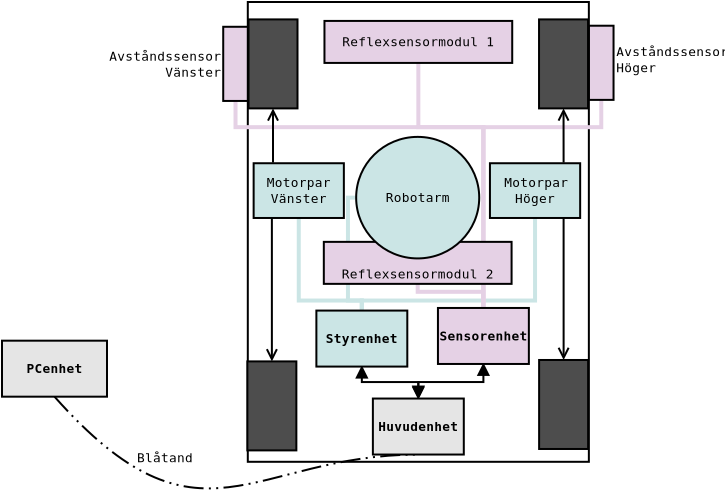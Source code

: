 <?xml version="1.0" encoding="UTF-8"?>
<dia:diagram xmlns:dia="http://www.lysator.liu.se/~alla/dia/">
  <dia:layer name="Background" visible="true" active="true">
    <dia:object type="Standard - Box" version="0" id="O0">
      <dia:attribute name="obj_pos">
        <dia:point val="22.275,2.704"/>
      </dia:attribute>
      <dia:attribute name="obj_bb">
        <dia:rectangle val="22.225,2.654;39.378,25.744"/>
      </dia:attribute>
      <dia:attribute name="elem_corner">
        <dia:point val="22.275,2.704"/>
      </dia:attribute>
      <dia:attribute name="elem_width">
        <dia:real val="17.053"/>
      </dia:attribute>
      <dia:attribute name="elem_height">
        <dia:real val="22.99"/>
      </dia:attribute>
      <dia:attribute name="show_background">
        <dia:boolean val="true"/>
      </dia:attribute>
    </dia:object>
    <dia:group>
      <dia:object type="Standard - ZigZagLine" version="1" id="O1">
        <dia:attribute name="obj_pos">
          <dia:point val="24.823,13.503"/>
        </dia:attribute>
        <dia:attribute name="obj_bb">
          <dia:rectangle val="24.723,13.403;28.077,18.233"/>
        </dia:attribute>
        <dia:attribute name="orth_points">
          <dia:point val="24.823,13.503"/>
          <dia:point val="24.823,17.631"/>
          <dia:point val="27.977,17.631"/>
          <dia:point val="27.977,18.133"/>
        </dia:attribute>
        <dia:attribute name="orth_orient">
          <dia:enum val="1"/>
          <dia:enum val="0"/>
          <dia:enum val="1"/>
        </dia:attribute>
        <dia:attribute name="autorouting">
          <dia:boolean val="false"/>
        </dia:attribute>
        <dia:attribute name="line_color">
          <dia:color val="#cbe5e5"/>
        </dia:attribute>
        <dia:attribute name="line_width">
          <dia:real val="0.2"/>
        </dia:attribute>
      </dia:object>
      <dia:object type="Standard - ZigZagLine" version="1" id="O2">
        <dia:attribute name="obj_pos">
          <dia:point val="27.693,12.487"/>
        </dia:attribute>
        <dia:attribute name="obj_bb">
          <dia:rectangle val="27.183,12.387;28.077,18.233"/>
        </dia:attribute>
        <dia:attribute name="orth_points">
          <dia:point val="27.693,12.487"/>
          <dia:point val="27.283,12.487"/>
          <dia:point val="27.283,17.631"/>
          <dia:point val="27.977,17.631"/>
          <dia:point val="27.977,18.133"/>
        </dia:attribute>
        <dia:attribute name="orth_orient">
          <dia:enum val="0"/>
          <dia:enum val="1"/>
          <dia:enum val="0"/>
          <dia:enum val="1"/>
        </dia:attribute>
        <dia:attribute name="autorouting">
          <dia:boolean val="false"/>
        </dia:attribute>
        <dia:attribute name="line_color">
          <dia:color val="#cbe5e5"/>
        </dia:attribute>
        <dia:attribute name="line_width">
          <dia:real val="0.2"/>
        </dia:attribute>
      </dia:object>
      <dia:object type="Standard - ZigZagLine" version="1" id="O3">
        <dia:attribute name="obj_pos">
          <dia:point val="36.637,13.503"/>
        </dia:attribute>
        <dia:attribute name="obj_bb">
          <dia:rectangle val="27.877,13.403;36.737,18.182"/>
        </dia:attribute>
        <dia:attribute name="orth_points">
          <dia:point val="36.637,13.503"/>
          <dia:point val="36.637,17.631"/>
          <dia:point val="27.977,17.631"/>
          <dia:point val="27.977,18.082"/>
        </dia:attribute>
        <dia:attribute name="orth_orient">
          <dia:enum val="1"/>
          <dia:enum val="0"/>
          <dia:enum val="1"/>
        </dia:attribute>
        <dia:attribute name="autorouting">
          <dia:boolean val="false"/>
        </dia:attribute>
        <dia:attribute name="line_color">
          <dia:color val="#cbe5e5"/>
        </dia:attribute>
        <dia:attribute name="line_width">
          <dia:real val="0.2"/>
        </dia:attribute>
      </dia:object>
    </dia:group>
    <dia:group>
      <dia:object type="Standard - ZigZagLine" version="1" id="O4">
        <dia:attribute name="obj_pos">
          <dia:point val="30.77,16.797"/>
        </dia:attribute>
        <dia:attribute name="obj_bb">
          <dia:rectangle val="30.67,16.697;34.155,18.102"/>
        </dia:attribute>
        <dia:attribute name="orth_points">
          <dia:point val="30.77,16.797"/>
          <dia:point val="30.77,17.195"/>
          <dia:point val="34.055,17.195"/>
          <dia:point val="34.055,18.002"/>
        </dia:attribute>
        <dia:attribute name="orth_orient">
          <dia:enum val="1"/>
          <dia:enum val="0"/>
          <dia:enum val="1"/>
        </dia:attribute>
        <dia:attribute name="autorouting">
          <dia:boolean val="false"/>
        </dia:attribute>
        <dia:attribute name="line_color">
          <dia:color val="#e5d1e5"/>
        </dia:attribute>
        <dia:attribute name="line_width">
          <dia:real val="0.2"/>
        </dia:attribute>
      </dia:object>
      <dia:object type="Standard - ZigZagLine" version="1" id="O5">
        <dia:attribute name="obj_pos">
          <dia:point val="30.802,5.75"/>
        </dia:attribute>
        <dia:attribute name="obj_bb">
          <dia:rectangle val="30.702,5.65;34.155,18.102"/>
        </dia:attribute>
        <dia:attribute name="orth_points">
          <dia:point val="30.802,5.75"/>
          <dia:point val="30.802,8.962"/>
          <dia:point val="34.055,8.962"/>
          <dia:point val="34.055,18.002"/>
        </dia:attribute>
        <dia:attribute name="orth_orient">
          <dia:enum val="1"/>
          <dia:enum val="0"/>
          <dia:enum val="1"/>
        </dia:attribute>
        <dia:attribute name="autorouting">
          <dia:boolean val="false"/>
        </dia:attribute>
        <dia:attribute name="line_color">
          <dia:color val="#e5d1e5"/>
        </dia:attribute>
        <dia:attribute name="line_width">
          <dia:real val="0.2"/>
        </dia:attribute>
      </dia:object>
      <dia:object type="Standard - ZigZagLine" version="1" id="O6">
        <dia:attribute name="obj_pos">
          <dia:point val="21.661,7.651"/>
        </dia:attribute>
        <dia:attribute name="obj_bb">
          <dia:rectangle val="21.561,7.551;34.155,18.102"/>
        </dia:attribute>
        <dia:attribute name="orth_points">
          <dia:point val="21.661,7.651"/>
          <dia:point val="21.661,8.962"/>
          <dia:point val="34.055,8.962"/>
          <dia:point val="34.055,18.002"/>
        </dia:attribute>
        <dia:attribute name="orth_orient">
          <dia:enum val="1"/>
          <dia:enum val="0"/>
          <dia:enum val="1"/>
        </dia:attribute>
        <dia:attribute name="autorouting">
          <dia:boolean val="false"/>
        </dia:attribute>
        <dia:attribute name="line_color">
          <dia:color val="#e5d1e5"/>
        </dia:attribute>
        <dia:attribute name="line_width">
          <dia:real val="0.2"/>
        </dia:attribute>
      </dia:object>
      <dia:object type="Standard - ZigZagLine" version="1" id="O7">
        <dia:attribute name="obj_pos">
          <dia:point val="39.948,7.598"/>
        </dia:attribute>
        <dia:attribute name="obj_bb">
          <dia:rectangle val="33.955,7.498;40.048,18.102"/>
        </dia:attribute>
        <dia:attribute name="orth_points">
          <dia:point val="39.948,7.598"/>
          <dia:point val="39.948,8.962"/>
          <dia:point val="34.055,8.962"/>
          <dia:point val="34.055,18.002"/>
        </dia:attribute>
        <dia:attribute name="orth_orient">
          <dia:enum val="1"/>
          <dia:enum val="0"/>
          <dia:enum val="1"/>
        </dia:attribute>
        <dia:attribute name="autorouting">
          <dia:boolean val="false"/>
        </dia:attribute>
        <dia:attribute name="line_color">
          <dia:color val="#e5d1e5"/>
        </dia:attribute>
        <dia:attribute name="line_width">
          <dia:real val="0.2"/>
        </dia:attribute>
      </dia:object>
    </dia:group>
    <dia:object type="Standard - Box" version="0" id="O8">
      <dia:attribute name="obj_pos">
        <dia:point val="22.31,3.574"/>
      </dia:attribute>
      <dia:attribute name="obj_bb">
        <dia:rectangle val="22.26,3.524;24.81,8.074"/>
      </dia:attribute>
      <dia:attribute name="elem_corner">
        <dia:point val="22.31,3.574"/>
      </dia:attribute>
      <dia:attribute name="elem_width">
        <dia:real val="2.45"/>
      </dia:attribute>
      <dia:attribute name="elem_height">
        <dia:real val="4.45"/>
      </dia:attribute>
      <dia:attribute name="inner_color">
        <dia:color val="#4d4d4d"/>
      </dia:attribute>
      <dia:attribute name="show_background">
        <dia:boolean val="true"/>
      </dia:attribute>
    </dia:object>
    <dia:object type="Standard - Box" version="0" id="O9">
      <dia:attribute name="obj_pos">
        <dia:point val="22.253,20.674"/>
      </dia:attribute>
      <dia:attribute name="obj_bb">
        <dia:rectangle val="22.203,20.624;24.753,25.174"/>
      </dia:attribute>
      <dia:attribute name="elem_corner">
        <dia:point val="22.253,20.674"/>
      </dia:attribute>
      <dia:attribute name="elem_width">
        <dia:real val="2.45"/>
      </dia:attribute>
      <dia:attribute name="elem_height">
        <dia:real val="4.45"/>
      </dia:attribute>
      <dia:attribute name="inner_color">
        <dia:color val="#4d4d4d"/>
      </dia:attribute>
      <dia:attribute name="show_background">
        <dia:boolean val="true"/>
      </dia:attribute>
    </dia:object>
    <dia:object type="Standard - Box" version="0" id="O10">
      <dia:attribute name="obj_pos">
        <dia:point val="36.837,3.574"/>
      </dia:attribute>
      <dia:attribute name="obj_bb">
        <dia:rectangle val="36.787,3.524;39.337,8.074"/>
      </dia:attribute>
      <dia:attribute name="elem_corner">
        <dia:point val="36.837,3.574"/>
      </dia:attribute>
      <dia:attribute name="elem_width">
        <dia:real val="2.45"/>
      </dia:attribute>
      <dia:attribute name="elem_height">
        <dia:real val="4.45"/>
      </dia:attribute>
      <dia:attribute name="inner_color">
        <dia:color val="#4d4d4d"/>
      </dia:attribute>
      <dia:attribute name="show_background">
        <dia:boolean val="true"/>
      </dia:attribute>
    </dia:object>
    <dia:object type="Standard - Box" version="0" id="O11">
      <dia:attribute name="obj_pos">
        <dia:point val="36.841,20.603"/>
      </dia:attribute>
      <dia:attribute name="obj_bb">
        <dia:rectangle val="36.791,20.553;39.341,25.103"/>
      </dia:attribute>
      <dia:attribute name="elem_corner">
        <dia:point val="36.841,20.603"/>
      </dia:attribute>
      <dia:attribute name="elem_width">
        <dia:real val="2.45"/>
      </dia:attribute>
      <dia:attribute name="elem_height">
        <dia:real val="4.45"/>
      </dia:attribute>
      <dia:attribute name="inner_color">
        <dia:color val="#4d4d4d"/>
      </dia:attribute>
      <dia:attribute name="show_background">
        <dia:boolean val="true"/>
      </dia:attribute>
    </dia:object>
    <dia:object type="Standard - ZigZagLine" version="1" id="O12">
      <dia:attribute name="obj_pos">
        <dia:point val="27.977,20.933"/>
      </dia:attribute>
      <dia:attribute name="obj_bb">
        <dia:rectangle val="27.646,20.871;31.133,22.542"/>
      </dia:attribute>
      <dia:attribute name="orth_points">
        <dia:point val="27.977,20.933"/>
        <dia:point val="27.977,21.706"/>
        <dia:point val="30.802,21.706"/>
        <dia:point val="30.802,22.48"/>
      </dia:attribute>
      <dia:attribute name="orth_orient">
        <dia:enum val="1"/>
        <dia:enum val="0"/>
        <dia:enum val="1"/>
      </dia:attribute>
      <dia:attribute name="autorouting">
        <dia:boolean val="true"/>
      </dia:attribute>
      <dia:attribute name="start_arrow">
        <dia:enum val="3"/>
      </dia:attribute>
      <dia:attribute name="start_arrow_length">
        <dia:real val="0.5"/>
      </dia:attribute>
      <dia:attribute name="start_arrow_width">
        <dia:real val="0.5"/>
      </dia:attribute>
      <dia:attribute name="end_arrow">
        <dia:enum val="3"/>
      </dia:attribute>
      <dia:attribute name="end_arrow_length">
        <dia:real val="0.5"/>
      </dia:attribute>
      <dia:attribute name="end_arrow_width">
        <dia:real val="0.5"/>
      </dia:attribute>
      <dia:connections>
        <dia:connection handle="0" to="O25" connection="6"/>
        <dia:connection handle="1" to="O34" connection="8"/>
      </dia:connections>
    </dia:object>
    <dia:object type="Standard - ZigZagLine" version="1" id="O13">
      <dia:attribute name="obj_pos">
        <dia:point val="34.055,20.802"/>
      </dia:attribute>
      <dia:attribute name="obj_bb">
        <dia:rectangle val="30.471,20.74;34.386,22.592"/>
      </dia:attribute>
      <dia:attribute name="orth_points">
        <dia:point val="34.055,20.802"/>
        <dia:point val="34.055,21.706"/>
        <dia:point val="30.802,21.706"/>
        <dia:point val="30.802,22.531"/>
      </dia:attribute>
      <dia:attribute name="orth_orient">
        <dia:enum val="1"/>
        <dia:enum val="0"/>
        <dia:enum val="1"/>
      </dia:attribute>
      <dia:attribute name="autorouting">
        <dia:boolean val="false"/>
      </dia:attribute>
      <dia:attribute name="start_arrow">
        <dia:enum val="3"/>
      </dia:attribute>
      <dia:attribute name="start_arrow_length">
        <dia:real val="0.5"/>
      </dia:attribute>
      <dia:attribute name="start_arrow_width">
        <dia:real val="0.5"/>
      </dia:attribute>
      <dia:attribute name="end_arrow">
        <dia:enum val="3"/>
      </dia:attribute>
      <dia:attribute name="end_arrow_length">
        <dia:real val="0.5"/>
      </dia:attribute>
      <dia:attribute name="end_arrow_width">
        <dia:real val="0.5"/>
      </dia:attribute>
      <dia:connections>
        <dia:connection handle="0" to="O36" connection="6"/>
        <dia:connection handle="1" to="O34" connection="1"/>
      </dia:connections>
    </dia:object>
    <dia:object type="Standard - Line" version="0" id="O14">
      <dia:attribute name="obj_pos">
        <dia:point val="38.065,10.735"/>
      </dia:attribute>
      <dia:attribute name="obj_bb">
        <dia:rectangle val="37.732,7.912;38.394,10.785"/>
      </dia:attribute>
      <dia:attribute name="conn_endpoints">
        <dia:point val="38.065,10.735"/>
        <dia:point val="38.062,8.024"/>
      </dia:attribute>
      <dia:attribute name="numcp">
        <dia:int val="1"/>
      </dia:attribute>
      <dia:attribute name="end_arrow">
        <dia:enum val="1"/>
      </dia:attribute>
      <dia:attribute name="end_arrow_length">
        <dia:real val="0.5"/>
      </dia:attribute>
      <dia:attribute name="end_arrow_width">
        <dia:real val="0.5"/>
      </dia:attribute>
      <dia:connections>
        <dia:connection handle="1" to="O10" connection="6"/>
      </dia:connections>
    </dia:object>
    <dia:object type="Standard - Line" version="0" id="O15">
      <dia:attribute name="obj_pos">
        <dia:point val="23.479,13.445"/>
      </dia:attribute>
      <dia:attribute name="obj_bb">
        <dia:rectangle val="23.148,13.395;23.809,20.786"/>
      </dia:attribute>
      <dia:attribute name="conn_endpoints">
        <dia:point val="23.479,13.445"/>
        <dia:point val="23.479,20.674"/>
      </dia:attribute>
      <dia:attribute name="numcp">
        <dia:int val="1"/>
      </dia:attribute>
      <dia:attribute name="end_arrow">
        <dia:enum val="1"/>
      </dia:attribute>
      <dia:attribute name="end_arrow_length">
        <dia:real val="0.5"/>
      </dia:attribute>
      <dia:attribute name="end_arrow_width">
        <dia:real val="0.5"/>
      </dia:attribute>
      <dia:connections>
        <dia:connection handle="1" to="O9" connection="1"/>
      </dia:connections>
    </dia:object>
    <dia:object type="Standard - Line" version="0" id="O16">
      <dia:attribute name="obj_pos">
        <dia:point val="38.065,12.703"/>
      </dia:attribute>
      <dia:attribute name="obj_bb">
        <dia:rectangle val="37.735,12.653;38.397,20.715"/>
      </dia:attribute>
      <dia:attribute name="conn_endpoints">
        <dia:point val="38.065,12.703"/>
        <dia:point val="38.066,20.603"/>
      </dia:attribute>
      <dia:attribute name="numcp">
        <dia:int val="1"/>
      </dia:attribute>
      <dia:attribute name="end_arrow">
        <dia:enum val="1"/>
      </dia:attribute>
      <dia:attribute name="end_arrow_length">
        <dia:real val="0.5"/>
      </dia:attribute>
      <dia:attribute name="end_arrow_width">
        <dia:real val="0.5"/>
      </dia:attribute>
      <dia:connections>
        <dia:connection handle="1" to="O11" connection="1"/>
      </dia:connections>
    </dia:object>
    <dia:group>
      <dia:object type="Standard - Box" version="0" id="O17">
        <dia:attribute name="obj_pos">
          <dia:point val="34.382,10.766"/>
        </dia:attribute>
        <dia:attribute name="obj_bb">
          <dia:rectangle val="34.332,10.716;38.943,13.553"/>
        </dia:attribute>
        <dia:attribute name="elem_corner">
          <dia:point val="34.382,10.766"/>
        </dia:attribute>
        <dia:attribute name="elem_width">
          <dia:real val="4.511"/>
        </dia:attribute>
        <dia:attribute name="elem_height">
          <dia:real val="2.737"/>
        </dia:attribute>
        <dia:attribute name="border_width">
          <dia:real val="0.1"/>
        </dia:attribute>
        <dia:attribute name="inner_color">
          <dia:color val="#cbe5e5"/>
        </dia:attribute>
        <dia:attribute name="show_background">
          <dia:boolean val="true"/>
        </dia:attribute>
      </dia:object>
      <dia:object type="Standard - Text" version="1" id="O18">
        <dia:attribute name="obj_pos">
          <dia:point val="36.637,12.134"/>
        </dia:attribute>
        <dia:attribute name="obj_bb">
          <dia:rectangle val="35.097,11.361;38.177,12.908"/>
        </dia:attribute>
        <dia:attribute name="text">
          <dia:composite type="text">
            <dia:attribute name="string">
              <dia:string>#Motorpar
Höger#</dia:string>
            </dia:attribute>
            <dia:attribute name="font">
              <dia:font family="monospace" style="0" name="Courier"/>
            </dia:attribute>
            <dia:attribute name="height">
              <dia:real val="0.8"/>
            </dia:attribute>
            <dia:attribute name="pos">
              <dia:point val="36.637,11.956"/>
            </dia:attribute>
            <dia:attribute name="color">
              <dia:color val="#000000"/>
            </dia:attribute>
            <dia:attribute name="alignment">
              <dia:enum val="1"/>
            </dia:attribute>
          </dia:composite>
        </dia:attribute>
        <dia:attribute name="valign">
          <dia:enum val="2"/>
        </dia:attribute>
        <dia:connections>
          <dia:connection handle="0" to="O17" connection="8"/>
        </dia:connections>
      </dia:object>
    </dia:group>
    <dia:group>
      <dia:object type="Standard - Box" version="0" id="O19">
        <dia:attribute name="obj_pos">
          <dia:point val="22.567,10.766"/>
        </dia:attribute>
        <dia:attribute name="obj_bb">
          <dia:rectangle val="22.517,10.716;27.128,13.553"/>
        </dia:attribute>
        <dia:attribute name="elem_corner">
          <dia:point val="22.567,10.766"/>
        </dia:attribute>
        <dia:attribute name="elem_width">
          <dia:real val="4.511"/>
        </dia:attribute>
        <dia:attribute name="elem_height">
          <dia:real val="2.737"/>
        </dia:attribute>
        <dia:attribute name="border_width">
          <dia:real val="0.1"/>
        </dia:attribute>
        <dia:attribute name="inner_color">
          <dia:color val="#cbe5e5"/>
        </dia:attribute>
        <dia:attribute name="show_background">
          <dia:boolean val="true"/>
        </dia:attribute>
      </dia:object>
      <dia:object type="Standard - Text" version="1" id="O20">
        <dia:attribute name="obj_pos">
          <dia:point val="24.823,12.134"/>
        </dia:attribute>
        <dia:attribute name="obj_bb">
          <dia:rectangle val="23.283,11.361;26.363,12.908"/>
        </dia:attribute>
        <dia:attribute name="text">
          <dia:composite type="text">
            <dia:attribute name="string">
              <dia:string>#Motorpar
Vänster#</dia:string>
            </dia:attribute>
            <dia:attribute name="font">
              <dia:font family="monospace" style="0" name="Courier"/>
            </dia:attribute>
            <dia:attribute name="height">
              <dia:real val="0.8"/>
            </dia:attribute>
            <dia:attribute name="pos">
              <dia:point val="24.823,11.956"/>
            </dia:attribute>
            <dia:attribute name="color">
              <dia:color val="#000000"/>
            </dia:attribute>
            <dia:attribute name="alignment">
              <dia:enum val="1"/>
            </dia:attribute>
          </dia:composite>
        </dia:attribute>
        <dia:attribute name="valign">
          <dia:enum val="2"/>
        </dia:attribute>
        <dia:connections>
          <dia:connection handle="0" to="O19" connection="8"/>
        </dia:connections>
      </dia:object>
    </dia:group>
    <dia:group>
      <dia:object type="Standard - Box" version="0" id="O21">
        <dia:attribute name="obj_pos">
          <dia:point val="26.108,3.65"/>
        </dia:attribute>
        <dia:attribute name="obj_bb">
          <dia:rectangle val="26.058,3.6;35.546,5.8"/>
        </dia:attribute>
        <dia:attribute name="elem_corner">
          <dia:point val="26.108,3.65"/>
        </dia:attribute>
        <dia:attribute name="elem_width">
          <dia:real val="9.388"/>
        </dia:attribute>
        <dia:attribute name="elem_height">
          <dia:real val="2.1"/>
        </dia:attribute>
        <dia:attribute name="border_width">
          <dia:real val="0.1"/>
        </dia:attribute>
        <dia:attribute name="inner_color">
          <dia:color val="#e5d1e5"/>
        </dia:attribute>
        <dia:attribute name="show_background">
          <dia:boolean val="true"/>
        </dia:attribute>
      </dia:object>
      <dia:object type="Standard - Text" version="1" id="O22">
        <dia:attribute name="obj_pos">
          <dia:point val="30.802,4.7"/>
        </dia:attribute>
        <dia:attribute name="obj_bb">
          <dia:rectangle val="27.144,4.326;34.459,5.074"/>
        </dia:attribute>
        <dia:attribute name="text">
          <dia:composite type="text">
            <dia:attribute name="string">
              <dia:string>#Reflexsensormodul 1#</dia:string>
            </dia:attribute>
            <dia:attribute name="font">
              <dia:font family="monospace" style="0" name="Courier"/>
            </dia:attribute>
            <dia:attribute name="height">
              <dia:real val="0.8"/>
            </dia:attribute>
            <dia:attribute name="pos">
              <dia:point val="30.802,4.921"/>
            </dia:attribute>
            <dia:attribute name="color">
              <dia:color val="#000000"/>
            </dia:attribute>
            <dia:attribute name="alignment">
              <dia:enum val="1"/>
            </dia:attribute>
          </dia:composite>
        </dia:attribute>
        <dia:attribute name="valign">
          <dia:enum val="2"/>
        </dia:attribute>
        <dia:connections>
          <dia:connection handle="0" to="O21" connection="8"/>
        </dia:connections>
      </dia:object>
    </dia:group>
    <dia:group>
      <dia:object type="Standard - Box" version="0" id="O23">
        <dia:attribute name="obj_pos">
          <dia:point val="39.333,3.89"/>
        </dia:attribute>
        <dia:attribute name="obj_bb">
          <dia:rectangle val="39.283,3.84;40.613,7.648"/>
        </dia:attribute>
        <dia:attribute name="elem_corner">
          <dia:point val="39.333,3.89"/>
        </dia:attribute>
        <dia:attribute name="elem_width">
          <dia:real val="1.229"/>
        </dia:attribute>
        <dia:attribute name="elem_height">
          <dia:real val="3.708"/>
        </dia:attribute>
        <dia:attribute name="border_width">
          <dia:real val="0.1"/>
        </dia:attribute>
        <dia:attribute name="inner_color">
          <dia:color val="#e5d1e5"/>
        </dia:attribute>
        <dia:attribute name="show_background">
          <dia:boolean val="true"/>
        </dia:attribute>
      </dia:object>
      <dia:object type="Standard - Text" version="1" id="O24">
        <dia:attribute name="obj_pos">
          <dia:point val="40.701,5.417"/>
        </dia:attribute>
        <dia:attribute name="obj_bb">
          <dia:rectangle val="40.701,4.822;46.091,6.37"/>
        </dia:attribute>
        <dia:attribute name="text">
          <dia:composite type="text">
            <dia:attribute name="string">
              <dia:string>#Avståndssensor
Höger#</dia:string>
            </dia:attribute>
            <dia:attribute name="font">
              <dia:font family="monospace" style="0" name="Courier"/>
            </dia:attribute>
            <dia:attribute name="height">
              <dia:real val="0.8"/>
            </dia:attribute>
            <dia:attribute name="pos">
              <dia:point val="40.701,5.417"/>
            </dia:attribute>
            <dia:attribute name="color">
              <dia:color val="#000000"/>
            </dia:attribute>
            <dia:attribute name="alignment">
              <dia:enum val="0"/>
            </dia:attribute>
          </dia:composite>
        </dia:attribute>
        <dia:attribute name="valign">
          <dia:enum val="3"/>
        </dia:attribute>
      </dia:object>
    </dia:group>
    <dia:group>
      <dia:object type="Standard - Box" version="0" id="O25">
        <dia:attribute name="obj_pos">
          <dia:point val="25.704,18.133"/>
        </dia:attribute>
        <dia:attribute name="obj_bb">
          <dia:rectangle val="25.654,18.082;30.3,20.983"/>
        </dia:attribute>
        <dia:attribute name="elem_corner">
          <dia:point val="25.704,18.133"/>
        </dia:attribute>
        <dia:attribute name="elem_width">
          <dia:real val="4.546"/>
        </dia:attribute>
        <dia:attribute name="elem_height">
          <dia:real val="2.8"/>
        </dia:attribute>
        <dia:attribute name="border_width">
          <dia:real val="0.1"/>
        </dia:attribute>
        <dia:attribute name="inner_color">
          <dia:color val="#cbe5e5"/>
        </dia:attribute>
        <dia:attribute name="show_background">
          <dia:boolean val="true"/>
        </dia:attribute>
      </dia:object>
      <dia:object type="Standard - Text" version="1" id="O26">
        <dia:attribute name="obj_pos">
          <dia:point val="27.977,19.532"/>
        </dia:attribute>
        <dia:attribute name="obj_bb">
          <dia:rectangle val="26.244,19.159;29.709,19.906"/>
        </dia:attribute>
        <dia:attribute name="text">
          <dia:composite type="text">
            <dia:attribute name="string">
              <dia:string>#Styrenhet#</dia:string>
            </dia:attribute>
            <dia:attribute name="font">
              <dia:font family="monospace" style="80" name="Courier-Bold"/>
            </dia:attribute>
            <dia:attribute name="height">
              <dia:real val="0.8"/>
            </dia:attribute>
            <dia:attribute name="pos">
              <dia:point val="27.977,19.754"/>
            </dia:attribute>
            <dia:attribute name="color">
              <dia:color val="#000000"/>
            </dia:attribute>
            <dia:attribute name="alignment">
              <dia:enum val="1"/>
            </dia:attribute>
          </dia:composite>
        </dia:attribute>
        <dia:attribute name="valign">
          <dia:enum val="2"/>
        </dia:attribute>
        <dia:connections>
          <dia:connection handle="0" to="O25" connection="8"/>
        </dia:connections>
      </dia:object>
    </dia:group>
    <dia:object type="Standard - Box" version="0" id="O27">
      <dia:attribute name="obj_pos">
        <dia:point val="9.985,19.638"/>
      </dia:attribute>
      <dia:attribute name="obj_bb">
        <dia:rectangle val="9.935,19.588;15.285,22.488"/>
      </dia:attribute>
      <dia:attribute name="elem_corner">
        <dia:point val="9.985,19.638"/>
      </dia:attribute>
      <dia:attribute name="elem_width">
        <dia:real val="5.25"/>
      </dia:attribute>
      <dia:attribute name="elem_height">
        <dia:real val="2.8"/>
      </dia:attribute>
      <dia:attribute name="inner_color">
        <dia:color val="#e5e5e5"/>
      </dia:attribute>
      <dia:attribute name="show_background">
        <dia:boolean val="true"/>
      </dia:attribute>
    </dia:object>
    <dia:object type="Standard - Text" version="1" id="O28">
      <dia:attribute name="obj_pos">
        <dia:point val="12.61,21.038"/>
      </dia:attribute>
      <dia:attribute name="obj_bb">
        <dia:rectangle val="11.263,20.664;13.958,21.411"/>
      </dia:attribute>
      <dia:attribute name="text">
        <dia:composite type="text">
          <dia:attribute name="string">
            <dia:string>#PCenhet#</dia:string>
          </dia:attribute>
          <dia:attribute name="font">
            <dia:font family="monospace" style="80" name="Courier-Bold"/>
          </dia:attribute>
          <dia:attribute name="height">
            <dia:real val="0.8"/>
          </dia:attribute>
          <dia:attribute name="pos">
            <dia:point val="12.61,21.259"/>
          </dia:attribute>
          <dia:attribute name="color">
            <dia:color val="#000000"/>
          </dia:attribute>
          <dia:attribute name="alignment">
            <dia:enum val="1"/>
          </dia:attribute>
        </dia:composite>
      </dia:attribute>
      <dia:attribute name="valign">
        <dia:enum val="2"/>
      </dia:attribute>
      <dia:connections>
        <dia:connection handle="0" to="O27" connection="8"/>
      </dia:connections>
    </dia:object>
    <dia:object type="Standard - Line" version="0" id="O29">
      <dia:attribute name="obj_pos">
        <dia:point val="23.535,10.733"/>
      </dia:attribute>
      <dia:attribute name="obj_bb">
        <dia:rectangle val="23.204,7.912;23.866,10.783"/>
      </dia:attribute>
      <dia:attribute name="conn_endpoints">
        <dia:point val="23.535,10.733"/>
        <dia:point val="23.535,8.024"/>
      </dia:attribute>
      <dia:attribute name="numcp">
        <dia:int val="1"/>
      </dia:attribute>
      <dia:attribute name="end_arrow">
        <dia:enum val="1"/>
      </dia:attribute>
      <dia:attribute name="end_arrow_length">
        <dia:real val="0.5"/>
      </dia:attribute>
      <dia:attribute name="end_arrow_width">
        <dia:real val="0.5"/>
      </dia:attribute>
      <dia:connections>
        <dia:connection handle="1" to="O8" connection="6"/>
      </dia:connections>
    </dia:object>
    <dia:object type="Standard - BezierLine" version="0" id="O30">
      <dia:attribute name="obj_pos">
        <dia:point val="12.61,22.438"/>
      </dia:attribute>
      <dia:attribute name="obj_bb">
        <dia:rectangle val="12.54,22.367;30.852,27.075"/>
      </dia:attribute>
      <dia:attribute name="bez_points">
        <dia:point val="12.61,22.438"/>
        <dia:point val="19.9,30.65"/>
        <dia:point val="22.465,25.331"/>
        <dia:point val="30.802,25.331"/>
      </dia:attribute>
      <dia:attribute name="corner_types">
        <dia:enum val="0"/>
        <dia:enum val="0"/>
      </dia:attribute>
      <dia:attribute name="line_style">
        <dia:enum val="3"/>
      </dia:attribute>
      <dia:connections>
        <dia:connection handle="0" to="O27" connection="6"/>
        <dia:connection handle="3" to="O34" connection="6"/>
      </dia:connections>
    </dia:object>
    <dia:object type="Standard - Text" version="1" id="O31">
      <dia:attribute name="obj_pos">
        <dia:point val="16.735,25.718"/>
      </dia:attribute>
      <dia:attribute name="obj_bb">
        <dia:rectangle val="16.735,25.123;19.43,25.871"/>
      </dia:attribute>
      <dia:attribute name="text">
        <dia:composite type="text">
          <dia:attribute name="string">
            <dia:string>#Blåtand#</dia:string>
          </dia:attribute>
          <dia:attribute name="font">
            <dia:font family="monospace" style="0" name="Courier"/>
          </dia:attribute>
          <dia:attribute name="height">
            <dia:real val="0.8"/>
          </dia:attribute>
          <dia:attribute name="pos">
            <dia:point val="16.735,25.718"/>
          </dia:attribute>
          <dia:attribute name="color">
            <dia:color val="#000000"/>
          </dia:attribute>
          <dia:attribute name="alignment">
            <dia:enum val="0"/>
          </dia:attribute>
        </dia:composite>
      </dia:attribute>
      <dia:attribute name="valign">
        <dia:enum val="3"/>
      </dia:attribute>
    </dia:object>
    <dia:group>
      <dia:object type="Standard - Box" version="0" id="O32">
        <dia:attribute name="obj_pos">
          <dia:point val="26.076,14.697"/>
        </dia:attribute>
        <dia:attribute name="obj_bb">
          <dia:rectangle val="26.026,14.647;35.514,16.847"/>
        </dia:attribute>
        <dia:attribute name="elem_corner">
          <dia:point val="26.076,14.697"/>
        </dia:attribute>
        <dia:attribute name="elem_width">
          <dia:real val="9.388"/>
        </dia:attribute>
        <dia:attribute name="elem_height">
          <dia:real val="2.1"/>
        </dia:attribute>
        <dia:attribute name="border_width">
          <dia:real val="0.1"/>
        </dia:attribute>
        <dia:attribute name="inner_color">
          <dia:color val="#e5d1e5"/>
        </dia:attribute>
        <dia:attribute name="show_background">
          <dia:boolean val="true"/>
        </dia:attribute>
      </dia:object>
      <dia:object type="Standard - Text" version="1" id="O33">
        <dia:attribute name="obj_pos">
          <dia:point val="30.77,16.311"/>
        </dia:attribute>
        <dia:attribute name="obj_bb">
          <dia:rectangle val="27.112,15.937;34.427,16.685"/>
        </dia:attribute>
        <dia:attribute name="text">
          <dia:composite type="text">
            <dia:attribute name="string">
              <dia:string>#Reflexsensormodul 2#</dia:string>
            </dia:attribute>
            <dia:attribute name="font">
              <dia:font family="monospace" style="0" name="Courier"/>
            </dia:attribute>
            <dia:attribute name="height">
              <dia:real val="0.8"/>
            </dia:attribute>
            <dia:attribute name="pos">
              <dia:point val="30.77,16.532"/>
            </dia:attribute>
            <dia:attribute name="color">
              <dia:color val="#000000"/>
            </dia:attribute>
            <dia:attribute name="alignment">
              <dia:enum val="1"/>
            </dia:attribute>
          </dia:composite>
        </dia:attribute>
        <dia:attribute name="valign">
          <dia:enum val="2"/>
        </dia:attribute>
      </dia:object>
    </dia:group>
    <dia:group>
      <dia:object type="Standard - Box" version="0" id="O34">
        <dia:attribute name="obj_pos">
          <dia:point val="28.529,22.531"/>
        </dia:attribute>
        <dia:attribute name="obj_bb">
          <dia:rectangle val="28.479,22.481;33.125,25.381"/>
        </dia:attribute>
        <dia:attribute name="elem_corner">
          <dia:point val="28.529,22.531"/>
        </dia:attribute>
        <dia:attribute name="elem_width">
          <dia:real val="4.546"/>
        </dia:attribute>
        <dia:attribute name="elem_height">
          <dia:real val="2.8"/>
        </dia:attribute>
        <dia:attribute name="border_width">
          <dia:real val="0.1"/>
        </dia:attribute>
        <dia:attribute name="inner_color">
          <dia:color val="#e5e5e5"/>
        </dia:attribute>
        <dia:attribute name="show_background">
          <dia:boolean val="true"/>
        </dia:attribute>
      </dia:object>
      <dia:object type="Standard - Text" version="1" id="O35">
        <dia:attribute name="obj_pos">
          <dia:point val="30.802,23.931"/>
        </dia:attribute>
        <dia:attribute name="obj_bb">
          <dia:rectangle val="28.877,23.557;32.727,24.304"/>
        </dia:attribute>
        <dia:attribute name="text">
          <dia:composite type="text">
            <dia:attribute name="string">
              <dia:string>#Huvudenhet#</dia:string>
            </dia:attribute>
            <dia:attribute name="font">
              <dia:font family="monospace" style="80" name="Courier-Bold"/>
            </dia:attribute>
            <dia:attribute name="height">
              <dia:real val="0.8"/>
            </dia:attribute>
            <dia:attribute name="pos">
              <dia:point val="30.802,24.152"/>
            </dia:attribute>
            <dia:attribute name="color">
              <dia:color val="#000000"/>
            </dia:attribute>
            <dia:attribute name="alignment">
              <dia:enum val="1"/>
            </dia:attribute>
          </dia:composite>
        </dia:attribute>
        <dia:attribute name="valign">
          <dia:enum val="2"/>
        </dia:attribute>
        <dia:connections>
          <dia:connection handle="0" to="O34" connection="8"/>
        </dia:connections>
      </dia:object>
    </dia:group>
    <dia:group>
      <dia:object type="Standard - Box" version="0" id="O36">
        <dia:attribute name="obj_pos">
          <dia:point val="31.782,18.002"/>
        </dia:attribute>
        <dia:attribute name="obj_bb">
          <dia:rectangle val="31.732,17.952;36.378,20.852"/>
        </dia:attribute>
        <dia:attribute name="elem_corner">
          <dia:point val="31.782,18.002"/>
        </dia:attribute>
        <dia:attribute name="elem_width">
          <dia:real val="4.546"/>
        </dia:attribute>
        <dia:attribute name="elem_height">
          <dia:real val="2.8"/>
        </dia:attribute>
        <dia:attribute name="border_width">
          <dia:real val="0.1"/>
        </dia:attribute>
        <dia:attribute name="inner_color">
          <dia:color val="#e5d1e5"/>
        </dia:attribute>
        <dia:attribute name="show_background">
          <dia:boolean val="true"/>
        </dia:attribute>
      </dia:object>
      <dia:object type="Standard - Text" version="1" id="O37">
        <dia:attribute name="obj_pos">
          <dia:point val="34.055,19.402"/>
        </dia:attribute>
        <dia:attribute name="obj_bb">
          <dia:rectangle val="31.937,19.028;36.172,19.776"/>
        </dia:attribute>
        <dia:attribute name="text">
          <dia:composite type="text">
            <dia:attribute name="string">
              <dia:string>#Sensorenhet#</dia:string>
            </dia:attribute>
            <dia:attribute name="font">
              <dia:font family="monospace" style="80" name="Courier-Bold"/>
            </dia:attribute>
            <dia:attribute name="height">
              <dia:real val="0.8"/>
            </dia:attribute>
            <dia:attribute name="pos">
              <dia:point val="34.055,19.623"/>
            </dia:attribute>
            <dia:attribute name="color">
              <dia:color val="#000000"/>
            </dia:attribute>
            <dia:attribute name="alignment">
              <dia:enum val="1"/>
            </dia:attribute>
          </dia:composite>
        </dia:attribute>
        <dia:attribute name="valign">
          <dia:enum val="2"/>
        </dia:attribute>
        <dia:connections>
          <dia:connection handle="0" to="O36" connection="8"/>
        </dia:connections>
      </dia:object>
    </dia:group>
    <dia:group>
      <dia:object type="Standard - Ellipse" version="0" id="O38">
        <dia:attribute name="obj_pos">
          <dia:point val="27.693,9.448"/>
        </dia:attribute>
        <dia:attribute name="obj_bb">
          <dia:rectangle val="27.643,9.398;33.896,15.576"/>
        </dia:attribute>
        <dia:attribute name="elem_corner">
          <dia:point val="27.693,9.448"/>
        </dia:attribute>
        <dia:attribute name="elem_width">
          <dia:real val="6.153"/>
        </dia:attribute>
        <dia:attribute name="elem_height">
          <dia:real val="6.077"/>
        </dia:attribute>
        <dia:attribute name="border_width">
          <dia:real val="0.1"/>
        </dia:attribute>
        <dia:attribute name="inner_color">
          <dia:color val="#cbe5e5"/>
        </dia:attribute>
      </dia:object>
      <dia:object type="Standard - Text" version="1" id="O39">
        <dia:attribute name="obj_pos">
          <dia:point val="30.77,12.487"/>
        </dia:attribute>
        <dia:attribute name="obj_bb">
          <dia:rectangle val="29.23,12.113;32.31,12.861"/>
        </dia:attribute>
        <dia:attribute name="text">
          <dia:composite type="text">
            <dia:attribute name="string">
              <dia:string>#Robotarm#</dia:string>
            </dia:attribute>
            <dia:attribute name="font">
              <dia:font family="monospace" style="0" name="Courier"/>
            </dia:attribute>
            <dia:attribute name="height">
              <dia:real val="0.8"/>
            </dia:attribute>
            <dia:attribute name="pos">
              <dia:point val="30.77,12.708"/>
            </dia:attribute>
            <dia:attribute name="color">
              <dia:color val="#000000"/>
            </dia:attribute>
            <dia:attribute name="alignment">
              <dia:enum val="1"/>
            </dia:attribute>
          </dia:composite>
        </dia:attribute>
        <dia:attribute name="valign">
          <dia:enum val="2"/>
        </dia:attribute>
        <dia:connections>
          <dia:connection handle="0" to="O38" connection="8"/>
        </dia:connections>
      </dia:object>
    </dia:group>
    <dia:group>
      <dia:object type="Standard - Box" version="0" id="O40">
        <dia:attribute name="obj_pos">
          <dia:point val="21.046,3.943"/>
        </dia:attribute>
        <dia:attribute name="obj_bb">
          <dia:rectangle val="20.996,3.893;22.326,7.701"/>
        </dia:attribute>
        <dia:attribute name="elem_corner">
          <dia:point val="21.046,3.943"/>
        </dia:attribute>
        <dia:attribute name="elem_width">
          <dia:real val="1.229"/>
        </dia:attribute>
        <dia:attribute name="elem_height">
          <dia:real val="3.708"/>
        </dia:attribute>
        <dia:attribute name="border_width">
          <dia:real val="0.1"/>
        </dia:attribute>
        <dia:attribute name="inner_color">
          <dia:color val="#e5d1e5"/>
        </dia:attribute>
        <dia:attribute name="show_background">
          <dia:boolean val="true"/>
        </dia:attribute>
      </dia:object>
      <dia:object type="Standard - Text" version="1" id="O41">
        <dia:attribute name="obj_pos">
          <dia:point val="20.949,5.635"/>
        </dia:attribute>
        <dia:attribute name="obj_bb">
          <dia:rectangle val="15.559,5.04;20.949,6.587"/>
        </dia:attribute>
        <dia:attribute name="text">
          <dia:composite type="text">
            <dia:attribute name="string">
              <dia:string>#Avståndssensor
Vänster#</dia:string>
            </dia:attribute>
            <dia:attribute name="font">
              <dia:font family="monospace" style="0" name="Courier"/>
            </dia:attribute>
            <dia:attribute name="height">
              <dia:real val="0.8"/>
            </dia:attribute>
            <dia:attribute name="pos">
              <dia:point val="20.949,5.635"/>
            </dia:attribute>
            <dia:attribute name="color">
              <dia:color val="#000000"/>
            </dia:attribute>
            <dia:attribute name="alignment">
              <dia:enum val="2"/>
            </dia:attribute>
          </dia:composite>
        </dia:attribute>
        <dia:attribute name="valign">
          <dia:enum val="3"/>
        </dia:attribute>
      </dia:object>
    </dia:group>
  </dia:layer>
</dia:diagram>
